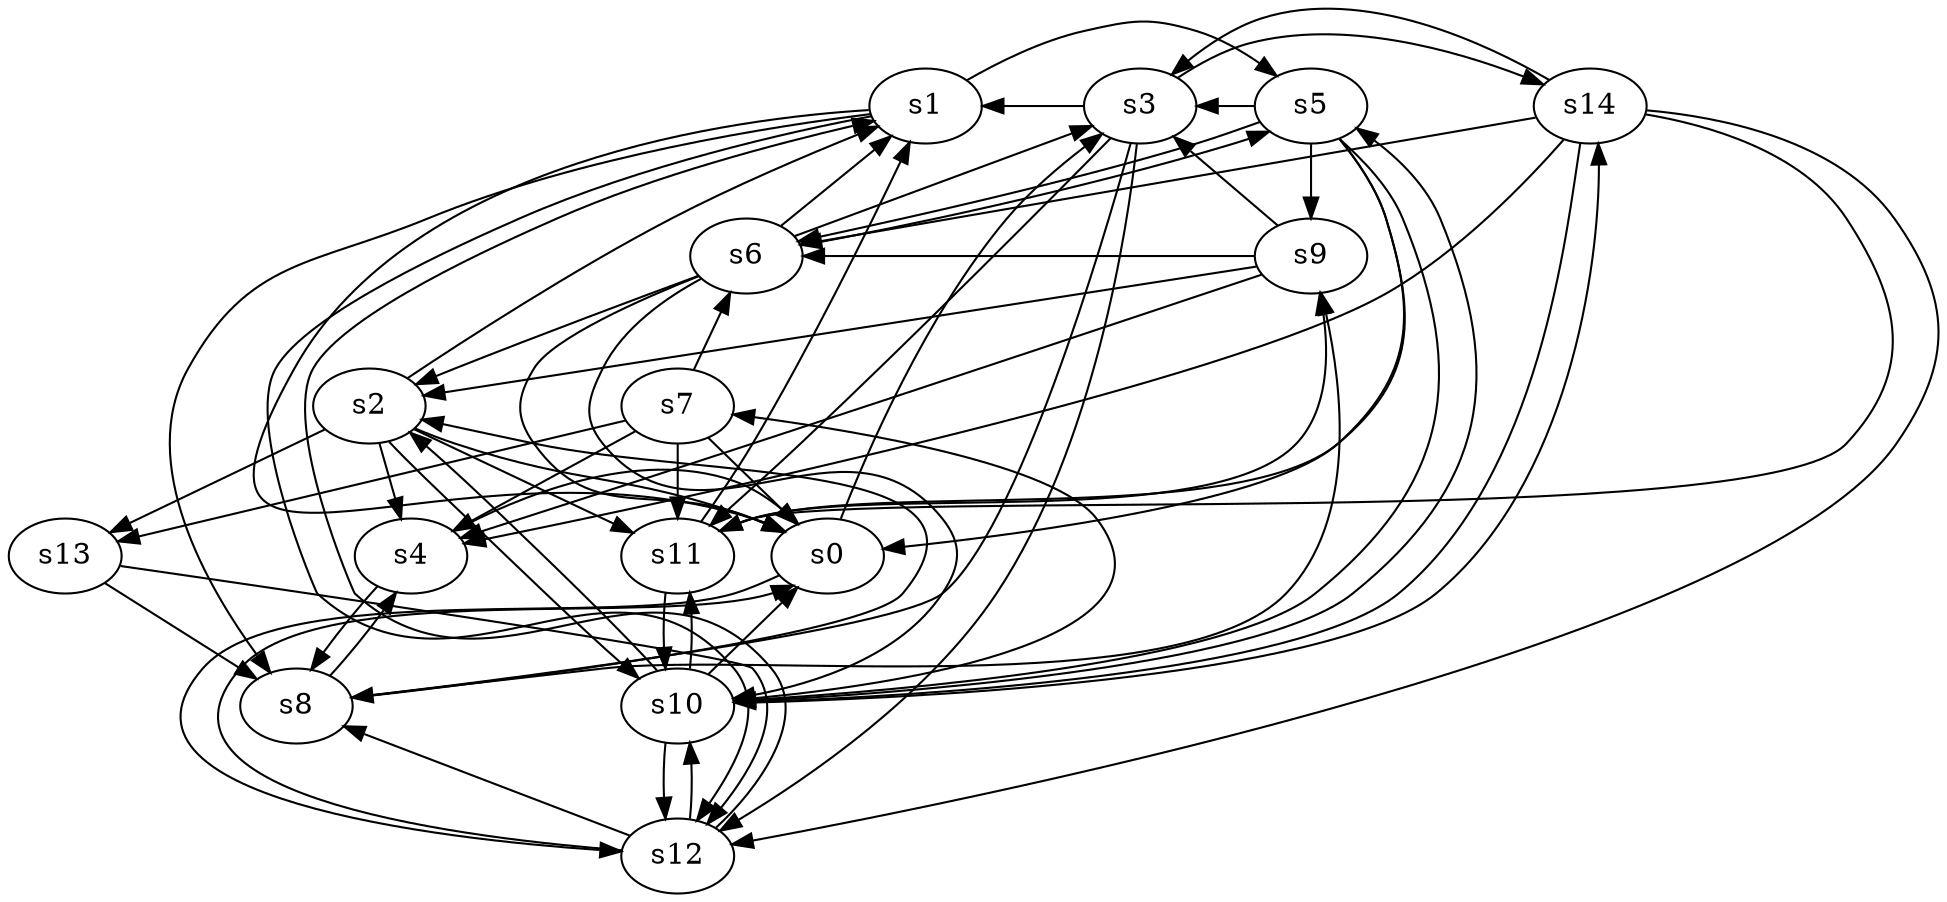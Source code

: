 digraph game_0809_complex_15 {
    s0 [name="s0", player=1];
    s1 [name="s1", player=0];
    s2 [name="s2", player=1];
    s3 [name="s3", player=1];
    s4 [name="s4", player=1];
    s5 [name="s5", player=0, target=1];
    s6 [name="s6", player=0];
    s7 [name="s7", player=1];
    s8 [name="s8", player=1];
    s9 [name="s9", player=0];
    s10 [name="s10", player=1];
    s11 [name="s11", player=0, target=1];
    s12 [name="s12", player=1, target=1];
    s13 [name="s13", player=0];
    s14 [name="s14", player=0];

    s0 -> s3 [constraint="time == 3 || time == 9 || time == 18 || time == 19 || time == 21"];
    s0 -> s12 [constraint="time % 6 == 3"];
    s1 -> s0 [constraint="time % 4 == 0 && time % 3 == 0"];
    s1 -> s5 [constraint="time % 7 == 6"];
    s1 -> s8 [constraint="!(time % 5 == 4)"];
    s1 -> s12 [constraint="time % 4 == 2"];
    s2 -> s0 [constraint="time % 6 == 3"];
    s2 -> s1 [constraint="time % 2 == 1 && time % 4 == 1"];
    s2 -> s4 [constraint="time % 2 == 1"];
    s2 -> s10 [constraint="time % 4 == 1 && time % 4 == 3"];
    s2 -> s11;
    s2 -> s13;
    s3 -> s1 [constraint="time % 5 == 0 || time % 5 == 1"];
    s3 -> s8 [constraint="!(time % 5 == 4)"];
    s3 -> s11 [constraint="time % 5 == 2"];
    s3 -> s12 [constraint="time == 2 || time == 4 || time == 9 || time == 16"];
    s3 -> s14 [constraint="!(time % 5 == 0)"];
    s4 -> s0 [constraint="time % 3 == 2 && time % 4 == 3"];
    s4 -> s8;
    s5 -> s0 [constraint="time % 4 == 0 && time % 5 == 3"];
    s5 -> s3 [constraint="time % 8 == 5"];
    s5 -> s6;
    s5 -> s9;
    s5 -> s10;
    s5 -> s11 [constraint="time % 3 == 0"];
    s6 -> s0 [constraint="!(time % 6 == 4)"];
    s6 -> s1 [constraint="!(time % 6 == 3)"];
    s6 -> s2;
    s6 -> s3 [constraint="!(time % 6 == 1)"];
    s6 -> s5 [constraint="time == 5 || time == 12"];
    s6 -> s10 [constraint="time % 2 == 0 && time % 5 == 4"];
    s7 -> s0;
    s7 -> s4 [constraint="time % 2 == 0 && time % 3 == 1"];
    s7 -> s6 [constraint="time % 8 == 5"];
    s7 -> s11;
    s7 -> s13 [constraint="time % 7 == 3"];
    s8 -> s2 [constraint="time % 4 == 2 || time % 5 == 1"];
    s8 -> s4 [constraint="time % 2 == 1"];
    s8 -> s9 [constraint="time % 4 == 2 || time % 4 == 3"];
    s9 -> s2 [constraint="time == 4 || time == 23"];
    s9 -> s3 [constraint="!(time % 3 == 2)"];
    s9 -> s4 [constraint="time % 2 == 1 || time % 2 == 0"];
    s9 -> s6 [constraint="!(time % 5 == 2)"];
    s10 -> s0 [constraint="!(time % 4 == 3)"];
    s10 -> s2 [constraint="time == 1 || time == 11"];
    s10 -> s5 [constraint="time % 4 == 0 && time % 4 == 1"];
    s10 -> s7 [constraint="time % 5 == 3"];
    s10 -> s11;
    s10 -> s12;
    s10 -> s14 [constraint="time == 8 || time == 9 || time == 12 || time == 13 || time == 15"];
    s11 -> s1 [constraint="!(time % 5 == 1)"];
    s11 -> s9 [constraint="time % 5 == 2"];
    s11 -> s10;
    s12 -> s0 [constraint="time % 3 == 1 || time % 3 == 0"];
    s12 -> s1 [constraint="time % 5 == 4 || time % 2 == 1"];
    s12 -> s8 [constraint="time == 9 || time == 10 || time == 13 || time == 18"];
    s12 -> s10 [constraint="time % 7 == 5"];
    s13 -> s8;
    s13 -> s12 [constraint="time % 2 == 1"];
    s14 -> s3 [constraint="!(time % 5 == 3)"];
    s14 -> s4 [constraint="time % 2 == 1 && time % 4 == 1"];
    s14 -> s6 [constraint="time % 5 == 0"];
    s14 -> s10 [constraint="time % 4 == 2 || time % 5 == 2"];
    s14 -> s11 [constraint="time == 12"];
    s14 -> s12 [constraint="time % 3 == 2 && time % 3 == 2"];
}
